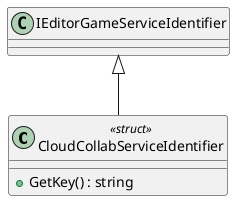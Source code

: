 @startuml
class CloudCollabServiceIdentifier <<struct>> {
    + GetKey() : string
}
IEditorGameServiceIdentifier <|-- CloudCollabServiceIdentifier
@enduml
